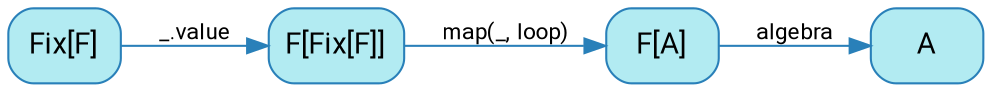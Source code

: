digraph {
    bgcolor=transparent
    splines=false
    rankdir=LR

    // Default theme: enabled
    node[shape="rectangle" style="rounded,filled" color="#2980B9" fillcolor="#b2ebf2" fontcolor="#000000" fontname="Segoe UI,Roboto,Helvetica,Arial,sans-serif"]
    edge [color="#2980B9" fontcolor="#000000" fontname="Segoe UI,Roboto,Helvetica,Arial,sans-serif" fontsize=11]

    ListFList[label="F[Fix[F]]"]
    ListFA[label="F[A]"]
    B[label="Fix[F]"]

    B         -> ListFList [label="_.value"]
    ListFList -> ListFA[label="map(_, loop)"]
    ListFA    -> A [label=algebra]
}
